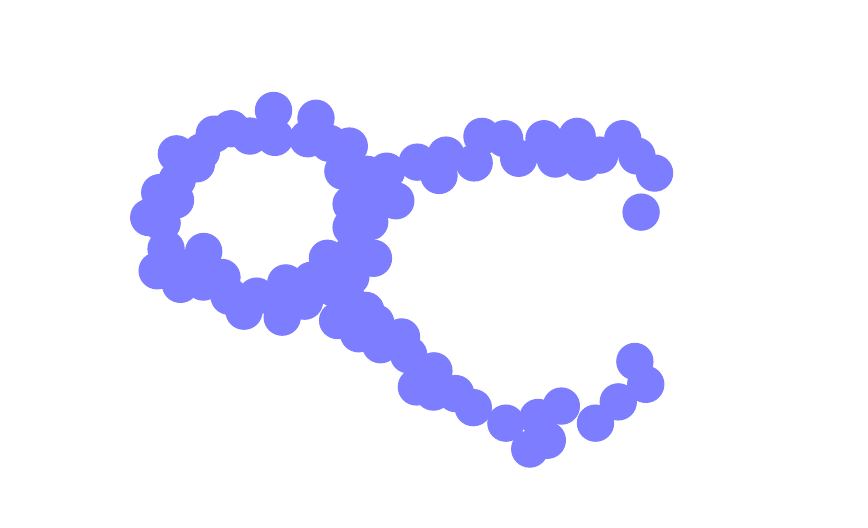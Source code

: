 \documentclass[crop,tikz]{standalone}
\usepackage{pgf,tikz}
\usepackage{mathrsfs}
\usetikzlibrary{arrows}
\pagestyle{empty}
\begin{document}
\definecolor{xdxdff}{rgb}{0.49,0.49,1.}
\begin{tikzpicture}[line cap=round,line join=round,>=triangle 45,x=1.0cm,y=1.0cm]
\clip(-10.409,-1.939) rectangle (0.609,4.762);
\draw [color=xdxdff,fill=xdxdff,fill opacity=1.0] (-8.169,2.808) circle (0.23cm);
\draw [color=xdxdff,fill=xdxdff,fill opacity=1.0] (-8.52,2.) circle (0.23cm);
\draw [color=xdxdff,fill=xdxdff,fill opacity=1.0] (-8.3,1.6) circle (0.23cm);
\draw [color=xdxdff,fill=xdxdff,fill opacity=1.0] (-8.18,2.22) circle (0.23cm);
\draw [color=xdxdff,fill=xdxdff,fill opacity=1.0] (-7.827,1.18) circle (0.23cm);
\draw [color=xdxdff,fill=xdxdff,fill opacity=1.0] (-7.822,1.568) circle (0.23cm);
\draw [color=xdxdff,fill=xdxdff,fill opacity=1.0] (-7.59,1.238) circle (0.23cm);
\draw [color=xdxdff,fill=xdxdff,fill opacity=1.0] (-8.413,1.323) circle (0.23cm);
\draw [color=xdxdff,fill=xdxdff,fill opacity=1.0] (-6.825,0.734) circle (0.23cm);
\draw [color=xdxdff,fill=xdxdff,fill opacity=1.0] (-6.779,1.169) circle (0.23cm);
\draw [color=xdxdff,fill=xdxdff,fill opacity=1.0] (-7.15,1.001) circle (0.23cm);
\draw [color=xdxdff,fill=xdxdff,fill opacity=1.0] (-5.968,0.908) circle (0.23cm);
\draw [color=xdxdff,fill=xdxdff,fill opacity=1.0] (-6.188,1.111) circle (0.23cm);
\draw [color=xdxdff,fill=xdxdff,fill opacity=1.0] (-5.666,1.482) circle (0.23cm);
\draw [color=xdxdff,fill=xdxdff,fill opacity=1.0] (-6.251,1.482) circle (0.23cm);
\draw [color=xdxdff,fill=xdxdff,fill opacity=1.0] (-5.713,1.945) circle (0.23cm);
\draw [color=xdxdff,fill=xdxdff,fill opacity=1.0] (-5.95,1.876) circle (0.23cm);
\draw [color=xdxdff,fill=xdxdff,fill opacity=1.0] (-5.95,2.171) circle (0.23cm);
\draw [color=xdxdff,fill=xdxdff,fill opacity=1.0] (-5.498,2.588) circle (0.23cm);
\draw [color=xdxdff,fill=xdxdff,fill opacity=1.0] (-6.054,2.588) circle (0.23cm);
\draw [color=xdxdff,fill=xdxdff,fill opacity=1.0] (-5.973,2.907) circle (0.23cm);
\draw [color=xdxdff,fill=xdxdff,fill opacity=1.0] (-5.747,2.548) circle (0.23cm);
\draw [color=xdxdff,fill=xdxdff,fill opacity=1.0] (-5.382,2.212) circle (0.23cm);
\draw [color=xdxdff,fill=xdxdff,fill opacity=1.0] (-6.918,3.017) circle (0.23cm);
\draw [color=xdxdff,fill=xdxdff,fill opacity=1.0] (-6.5,3.) circle (0.23cm);
\draw [color=xdxdff,fill=xdxdff,fill opacity=1.0] (-6.396,3.26) circle (0.23cm);
\draw [color=xdxdff,fill=xdxdff,fill opacity=1.0] (-6.228,2.942) circle (0.23cm);
\draw [color=xdxdff,fill=xdxdff,fill opacity=1.0] (-7.236,3.034) circle (0.23cm);
\draw [color=xdxdff,fill=xdxdff,fill opacity=1.0] (-6.935,3.359) circle (0.23cm);
\draw [color=xdxdff,fill=xdxdff,fill opacity=1.0] (-7.688,3.058) circle (0.23cm);
\draw [color=xdxdff,fill=xdxdff,fill opacity=1.0] (-7.851,2.832) circle (0.23cm);
\draw [color=xdxdff,fill=xdxdff,fill opacity=1.0] (-7.914,2.681) circle (0.23cm);
\draw [color=xdxdff,fill=xdxdff,fill opacity=1.0] (-8.158,2.478) circle (0.23cm);
\draw [color=xdxdff,fill=xdxdff,fill opacity=1.0] (-8.117,1.151) circle (0.23cm);
\draw [color=xdxdff,fill=xdxdff,fill opacity=1.0] (-8.106,1.36) circle (0.23cm);
\draw [color=xdxdff,fill=xdxdff,fill opacity=1.0] (-6.541,0.937) circle (0.23cm);
\draw [color=xdxdff,fill=xdxdff,fill opacity=1.0] (-6.454,1.203) circle (0.23cm);
\draw [color=xdxdff,fill=xdxdff,fill opacity=1.0] (-5.921,1.568) circle (0.23cm);
\draw [color=xdxdff,fill=xdxdff,fill opacity=1.0] (-6.095,1.435) circle (0.23cm);
\draw [color=xdxdff,fill=xdxdff,fill opacity=1.0] (-5.695,2.287) circle (0.23cm);
\draw [color=xdxdff,fill=xdxdff,fill opacity=1.0] (-7.474,3.127) circle (0.23cm);
\draw [color=xdxdff,fill=xdxdff,fill opacity=1.0] (-5.11,2.703) circle (0.23cm);
\draw [color=xdxdff,fill=xdxdff,fill opacity=1.0] (-4.744,2.792) circle (0.23cm);
\draw [color=xdxdff,fill=xdxdff,fill opacity=1.0] (-4.833,2.534) circle (0.23cm);
\draw [color=xdxdff,fill=xdxdff,fill opacity=1.0] (-4.288,3.03) circle (0.23cm);
\draw [color=xdxdff,fill=xdxdff,fill opacity=1.0] (-4.387,2.693) circle (0.23cm);
\draw [color=xdxdff,fill=xdxdff,fill opacity=1.0] (-3.822,2.752) circle (0.23cm);
\draw [color=xdxdff,fill=xdxdff,fill opacity=1.0] (-4.,3.) circle (0.23cm);
\draw [color=xdxdff,fill=xdxdff,fill opacity=1.0] (-3.357,2.742) circle (0.23cm);
\draw [color=xdxdff,fill=xdxdff,fill opacity=1.0] (-3.5,3.) circle (0.23cm);
\draw [color=xdxdff,fill=xdxdff,fill opacity=1.0] (-2.792,2.792) circle (0.23cm);
\draw [color=xdxdff,fill=xdxdff,fill opacity=1.0] (-3.01,2.703) circle (0.23cm);
\draw [color=xdxdff,fill=xdxdff,fill opacity=1.0] (-2.096,2.564) circle (0.23cm);
\draw [color=xdxdff,fill=xdxdff,fill opacity=1.0] (-3.079,3.03) circle (0.23cm);
\draw [color=xdxdff,fill=xdxdff,fill opacity=1.0] (-2.5,3.) circle (0.23cm);
\draw [color=xdxdff,fill=xdxdff,fill opacity=1.0] (-2.32,2.781) circle (0.23cm);
\draw [color=xdxdff,fill=xdxdff,fill opacity=1.0] (-2.267,2.068) circle (0.23cm);
\draw [color=xdxdff,fill=xdxdff,fill opacity=1.0] (-2.346,0.171) circle (0.23cm);
\draw [color=xdxdff,fill=xdxdff,fill opacity=1.0] (-2.208,-0.119) circle (0.23cm);
\draw [color=xdxdff,fill=xdxdff,fill opacity=1.0] (-2.557,-0.342) circle (0.23cm);
\draw [color=xdxdff,fill=xdxdff,fill opacity=1.0] (-3.681,-0.941) circle (0.23cm);
\draw [color=xdxdff,fill=xdxdff,fill opacity=1.0] (-2.846,-0.612) circle (0.23cm);
\draw [color=xdxdff,fill=xdxdff,fill opacity=1.0] (-3.28,-0.395) circle (0.23cm);
\draw [color=xdxdff,fill=xdxdff,fill opacity=1.0] (-3.458,-0.829) circle (0.23cm);
\draw [color=xdxdff,fill=xdxdff,fill opacity=1.0] (-3.984,-0.612) circle (0.23cm);
\draw [color=xdxdff,fill=xdxdff,fill opacity=1.0] (-3.576,-0.54) circle (0.23cm);
\draw [color=xdxdff,fill=xdxdff,fill opacity=1.0] (-4.398,-0.415) circle (0.23cm);
\draw [color=xdxdff,fill=xdxdff,fill opacity=1.0] (-4.622,-0.237) circle (0.23cm);
\draw [color=xdxdff,fill=xdxdff,fill opacity=1.0] (-4.904,-0.217) circle (0.23cm);
\draw [color=xdxdff,fill=xdxdff,fill opacity=1.0] (-4.898,0.052) circle (0.23cm);
\draw [color=xdxdff,fill=xdxdff,fill opacity=1.0] (-5.309,0.483) circle (0.23cm);
\draw [color=xdxdff,fill=xdxdff,fill opacity=1.0] (-5.219,0.255) circle (0.23cm);
\draw [color=xdxdff,fill=xdxdff,fill opacity=1.0] (-5.121,-0.152) circle (0.23cm);
\draw [color=xdxdff,fill=xdxdff,fill opacity=1.0] (-5.576,0.384) circle (0.23cm);
\draw [color=xdxdff,fill=xdxdff,fill opacity=1.0] (-5.636,0.662) circle (0.23cm);
\draw [color=xdxdff,fill=xdxdff,fill opacity=1.0] (-5.854,0.523) circle (0.23cm);
\draw [color=xdxdff,fill=xdxdff,fill opacity=1.0] (-6.121,0.691) circle (0.23cm);
\draw [color=xdxdff,fill=xdxdff,fill opacity=1.0] (-5.764,0.82) circle (0.23cm);
\draw [color=xdxdff,fill=xdxdff,fill opacity=1.0] (-5.953,1.246) circle (0.23cm);
\draw [color=xdxdff,fill=xdxdff,fill opacity=1.0] (-7.5,1.) circle (0.23cm);
\draw [color=xdxdff,fill=xdxdff,fill opacity=1.0] (-7.31,0.81) circle (0.23cm);
\draw [color=xdxdff,fill=xdxdff,fill opacity=1.0] (-6.864,0.939) circle (0.23cm);
\draw [color=xdxdff,fill=xdxdff,fill opacity=1.0] (-8.35,1.93) circle (0.23cm);
\draw [color=xdxdff,fill=xdxdff,fill opacity=1.0] (-8.38,2.316) circle (0.23cm);
\end{tikzpicture}
\end{document}
